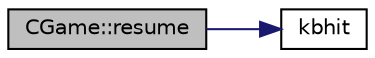 digraph "CGame::resume"
{
 // LATEX_PDF_SIZE
  edge [fontname="Helvetica",fontsize="10",labelfontname="Helvetica",labelfontsize="10"];
  node [fontname="Helvetica",fontsize="10",shape=record];
  rankdir="LR";
  Node1 [label="CGame::resume",height=0.2,width=0.4,color="black", fillcolor="grey75", style="filled", fontcolor="black",tooltip=" "];
  Node1 -> Node2 [color="midnightblue",fontsize="10",style="solid",fontname="Helvetica"];
  Node2 [label="kbhit",height=0.2,width=0.4,color="black", fillcolor="white", style="filled",URL="$Game_8cpp.html#ad5451da499ab9d3907da8dd7060ab677",tooltip=" "];
}
